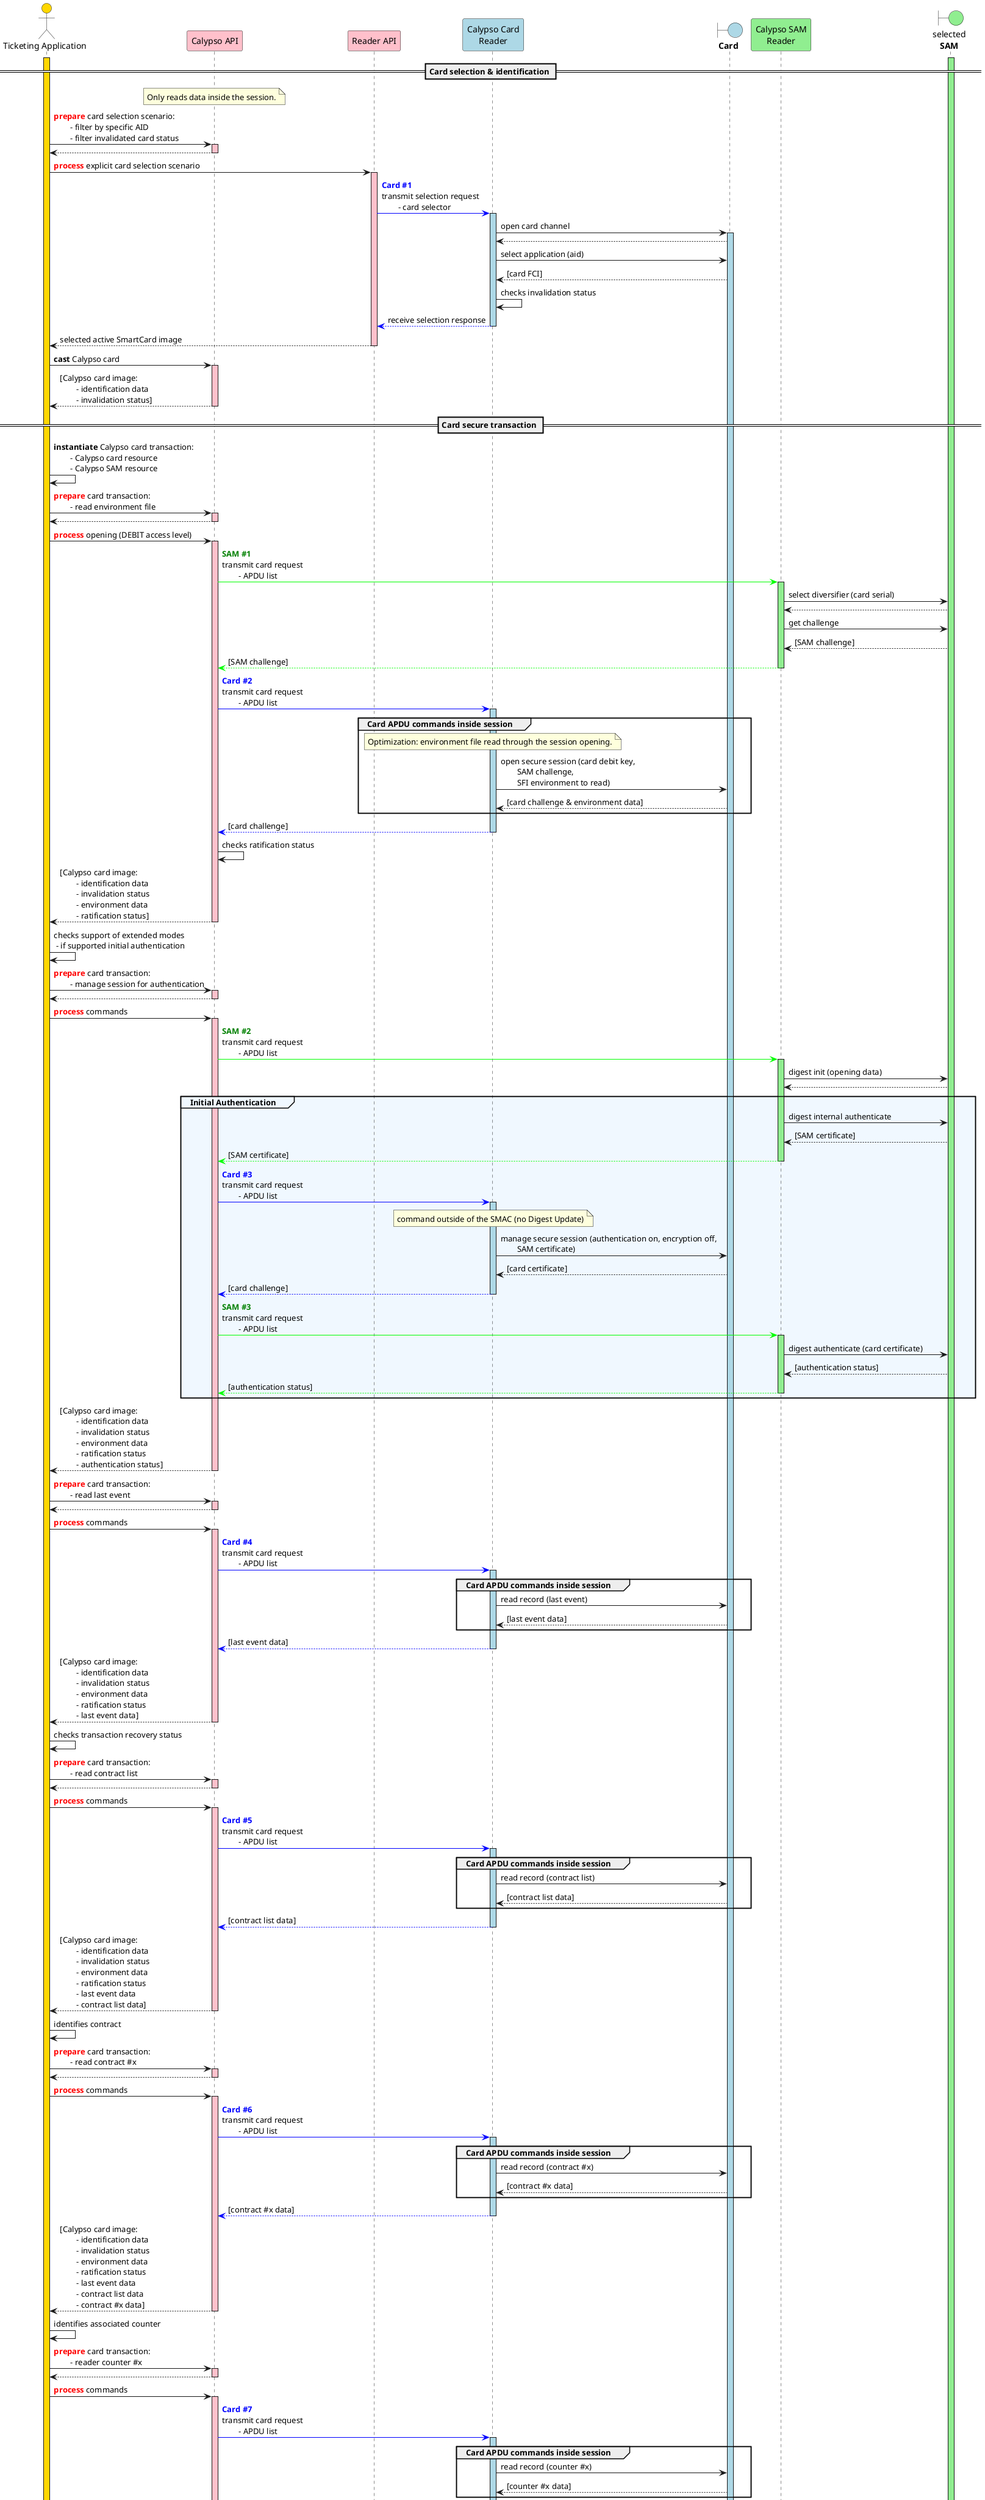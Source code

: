 @startuml

'skinparam ClassBorderColor #F1C40F
skinparam ClassBorderColor #D4AC0D
skinparam stereotypeABorderColor #A9DCDF
skinparam stereotypeIBorderColor #B4A7E5
skinparam stereotypeCBorderColor #ADD1B2
skinparam stereotypeEBorderColor #EB93DF
skinparam shadowing false

skinparam StateBorderColor #D4AC0D
skinparam ActivityBorderColor #D4AC0D

' Red
skinparam ClassBackgroundColor<<red>> #FDEDEC
skinparam ClassBorderColor<<red>> #E74C3C
hide <<red>> stereotype
' Purple
skinparam ClassBackgroundColor<<purple>> #F4ECF7
skinparam ClassBorderColor<<purple>> #8E44AD
hide <<purple>> stereotype
' blue
skinparam ClassBackgroundColor<<blue>> #EBF5FB
skinparam ClassBorderColor<<blue>> #3498DB
hide <<blue>> stereotype
' Green
skinparam ClassBackgroundColor<<green>> #EAFAF1
skinparam ClassBorderColor<<green>> #2ECC71
hide <<green>> stereotype

' Orange
skinparam ClassBackgroundColor<<orange>> #FDF2E9
skinparam ClassBorderColor<<orange>> #E67E22
hide <<orange>> stereotype

' Grey
skinparam ClassBackgroundColor<<grey>> #EAECEE
skinparam ClassBorderColor<<grey>> #2C3E50
hide <<grey>> stereotype

actor "Ticketing Application" as app #gold
participant "Calypso API" as capi #pink
participant "Reader API" as rapi #pink
participant "Calypso Card\nReader" as cardReader #lightBlue
boundary "**Card**" as card #lightBlue
participant "Calypso SAM\nReader" as samReader #lightGreen
boundary "selected\n**SAM**" as sam #lightGreen

activate app #gold
activate sam #lightGreen

== Card selection & identification ==

note over capi
    Only reads data inside the session.
end note

app->capi: <font color=red>**prepare**</font> card selection scenario:\n\t- filter by specific AID\n\t- filter invalidated card status
activate capi  #pink
capi-->app
deactivate capi

app->rapi: <font color=red>**process**</font> explicit card selection scenario
activate rapi  #pink
rapi-[#0000FF]>cardReader: <font color=blue>**Card #1**</font>\ntransmit selection request\n\t- card selector
activate cardReader #lightBlue

cardReader->card: open card channel
activate card #lightBlue
card-->cardReader
cardReader->card: select application (aid)
card-->cardReader: [card FCI]
cardReader->cardReader: checks invalidation status

cardReader--[#0000FF]>rapi: receive selection response
deactivate cardReader

rapi-->app: selected active SmartCard image
deactivate rapi

app->capi: **cast** Calypso card
activate capi  #pink
capi-->app: [Calypso card image:\n\t- identification data\n\t- invalidation status]

deactivate capi

== Card secure transaction ==

app->app: **instantiate** Calypso card transaction:\n\t- Calypso card resource\n\t- Calypso SAM resource

app->capi: <font color=red>**prepare**</font> card transaction:\n\t- read environment file
activate capi  #pink
capi-->app
deactivate capi

app->capi: <font color=red>**process**</font> opening (DEBIT access level)
activate capi  #pink

capi-[#00FF00]>samReader: <font color=green>**SAM #1**<font color=red>\ntransmit card request\n\t- APDU list
activate samReader #lightGreen
samReader->sam: select diversifier (card serial)
sam-->samReader
samReader->sam: get challenge
sam-->samReader: [SAM challenge]
samReader-[#00FF00]->capi: [SAM challenge]
deactivate samReader

capi-[#0000FF]>cardReader: <font color=blue>**Card #2**</font>\ntransmit card request\n\t- APDU list
activate cardReader #lightBlue

group Card APDU commands inside session
note over cardReader
    Optimization: environment file read through the session opening.
end note

    cardReader->card: open secure session (card debit key,\n\tSAM challenge,\n\tSFI environment to read)
    card-->cardReader: [card challenge & environment data]
end

cardReader--[#0000FF]>capi: [card challenge]
deactivate cardReader
capi->capi: checks ratification status

capi-->app: [Calypso card image:\n\t- identification data\n\t- invalidation status\n\t- environment data\n\t- ratification status]
deactivate capi

app->app: checks support of extended modes\n - if supported initial authentication

app->capi: <font color=red>**prepare**</font> card transaction:\n\t- manage session for authentication
activate capi  #pink
capi-->app
deactivate capi

app->capi: <font color=red>**process**</font> commands
activate capi  #pink

capi-[#00FF00]>samReader: <font color=green>**SAM #2**<font color=red>\ntransmit card request\n\t- APDU list
activate samReader #lightGreen
samReader->sam: digest init (opening data)
sam-->samReader

group#AliceBlue #AliceBlue Initial Authentication

samReader->sam: digest internal authenticate
sam-->samReader: [SAM certificate]
samReader-[#00FF00]->capi: [SAM certificate]
deactivate samReader

capi-[#0000FF]>cardReader: <font color=blue>**Card #3**</font>\ntransmit card request\n\t- APDU list
activate cardReader #lightBlue

note over cardReader
    command outside of the SMAC (no Digest Update)
end note

    cardReader->card: manage secure session (authentication on, encryption off,\n\tSAM certificate)
    card-->cardReader: [card certificate]

cardReader--[#0000FF]>capi: [card challenge]
deactivate cardReader

capi-[#00FF00]>samReader: <font color=green>**SAM #3**<font color=red>\ntransmit card request\n\t- APDU list
activate samReader #lightGreen
samReader->sam: digest authenticate (card certificate)
sam-->samReader: [authentication status]
samReader-[#00FF00]->capi: [authentication status]
deactivate samReader

end

capi-->app: [Calypso card image:\n\t- identification data\n\t- invalidation status\n\t- environment data\n\t- ratification status\n\t- authentication status]
deactivate capi

app->capi: <font color=red>**prepare**</font> card transaction:\n\t- read last event
activate capi  #pink
capi-->app
deactivate capi

app->capi: <font color=red>**process**</font> commands
activate capi  #pink

capi-[#0000FF]>cardReader: <font color=blue>**Card #4**</font>\ntransmit card request\n\t- APDU list
activate cardReader #lightBlue

group Card APDU commands inside session
    cardReader->card: read record (last event)
    card-->cardReader: [last event data]
end

cardReader--[#0000FF]>capi: [last event data]
deactivate cardReader

capi-->app: [Calypso card image:\n\t- identification data\n\t- invalidation status\n\t- environment data\n\t- ratification status\n\t- last event data]
deactivate capi

app->app: checks transaction recovery status

app->capi: <font color=red>**prepare**</font> card transaction:\n\t- read contract list
activate capi  #pink
capi-->app
deactivate capi

app->capi: <font color=red>**process**</font> commands
activate capi  #pink

capi-[#0000FF]>cardReader: <font color=blue>**Card #5**</font>\ntransmit card request\n\t- APDU list
activate cardReader #lightBlue

group Card APDU commands inside session
    cardReader->card: read record (contract list)
    card-->cardReader: [contract list data]
end

cardReader--[#0000FF]>capi: [contract list data]
deactivate cardReader

capi-->app: [Calypso card image:\n\t- identification data\n\t- invalidation status\n\t- environment data\n\t- ratification status\n\t- last event data\n\t- contract list data]
deactivate capi

app->app: identifies contract

app->capi: <font color=red>**prepare**</font> card transaction:\n\t- read contract #x
activate capi  #pink
capi-->app
deactivate capi

app->capi: <font color=red>**process**</font> commands
activate capi  #pink

capi-[#0000FF]>cardReader: <font color=blue>**Card #6**</font>\ntransmit card request\n\t- APDU list
activate cardReader #lightBlue

group Card APDU commands inside session
    cardReader->card: read record (contract #x)
    card-->cardReader: [contract #x data]
end

cardReader--[#0000FF]>capi: [contract #x data]
deactivate cardReader

capi-->app: [Calypso card image:\n\t- identification data\n\t- invalidation status\n\t- environment data\n\t- ratification status\n\t- last event data\n\t- contract list data\n\t- contract #x data]
deactivate capi

app->app: identifies associated counter

app->capi: <font color=red>**prepare**</font> card transaction:\n\t- reader counter #x
activate capi  #pink
capi-->app
deactivate capi

app->capi: <font color=red>**process**</font> commands
activate capi  #pink

capi-[#0000FF]>cardReader: <font color=blue>**Card #7**</font>\ntransmit card request\n\t- APDU list
activate cardReader #lightBlue

group Card APDU commands inside session
    cardReader->card: read record (counter #x)
    card-->cardReader: [counter #x data]
end

cardReader--[#0000FF]>capi: [counter #x data]
deactivate cardReader

capi-->app: [Calypso card image:\n\t- identification data\n\t- invalidation status\n\t- environment data\n\t- ratification status\n\t- last event data\n\t- contract list data\n\t- contract #x data\n\t- counter #x data]
deactivate capi

app->app: defines data to update

app->capi: <font color=red>**prepare**</font>:\n\t- decrease counter #x (new value)\n\t- append event record (new event)\n\t- release channel
activate capi  #pink

capi-->app
deactivate capi

app->capi: <font color=red>**process**</font> closing (not ratified)
activate capi  #pink
capi->capi: anticipates the future card responses
note over capi
    If the current value of the counter #x were **unknown**, then the transmission of an additional card APDU
    message would be necessary to operate the decrease counter in a different message than the session closing.
end note

capi-[#00FF00]>samReader: <font color=green>**SAM #4**</font>\ntransmit card request\n\t- APDU list
activate samReader #lightGreen

samReader->sam: digest update (read environment) * 2
sam-->samReader
samReader->sam: digest update (last event) * 2
sam-->samReader
samReader->sam: digest update (read contract list) * 2
sam-->samReader
samReader->sam: digest update (read contract #x) * 2
sam-->samReader
samReader->sam: digest update (read counters) * 2
sam-->samReader
group <font color=red>**anticipated**</font> Card APDU responses
    samReader->sam: digest update (decrease counter) * 2
    sam-->samReader
    samReader->sam: digest update (append event record) * 2
    sam-->samReader
end
samReader->sam: digest close
sam-->samReader: [SAM certificate]

samReader-[#00FF00]->capi: [SAM certificate]
deactivate samReader

capi-[#0000FF]>cardReader: <font color=blue>**Card #8**</font>\ntransmit card request\n\t- APDU list
activate cardReader #lightBlue

group Card APDU commands inside session
    cardReader->card: decrease counter (counter #1, value)
    card-->cardReader: [new counter value]
    cardReader->card: append record (event, data)
    card-->cardReader
end

cardReader->card: close secure session (SAM certificate, as non ratified)
card-->cardReader: [card certificate]
cardReader->card: ratification command
card-->cardReader
cardReader->card: close card channel
card-->cardReader
deactivate card

cardReader-[#0000FF]->capi: [card certificate]
deactivate cardReader

capi-[#00FF00]>samReader: <font color=green>**SAM #5**</font>\ntransmit card request\n\t- APDU list
activate samReader #lightGreen
samReader->sam: digest authenticate (card certificate)
sam-->samReader: [authentication status]

samReader-[#00FF00]->capi: [authentification status]
deactivate samReader

capi-->app: [Calypso card image:\n\t- identification data\n\t- invalidation status\n\t- environment data\n\t- --ratification status--\n\t- last event data (updated)\n\t- contract list data\n\t- contract #x data\n\t- counter #x data (updated)]\nauthentification status
deactivate capi
@enduml